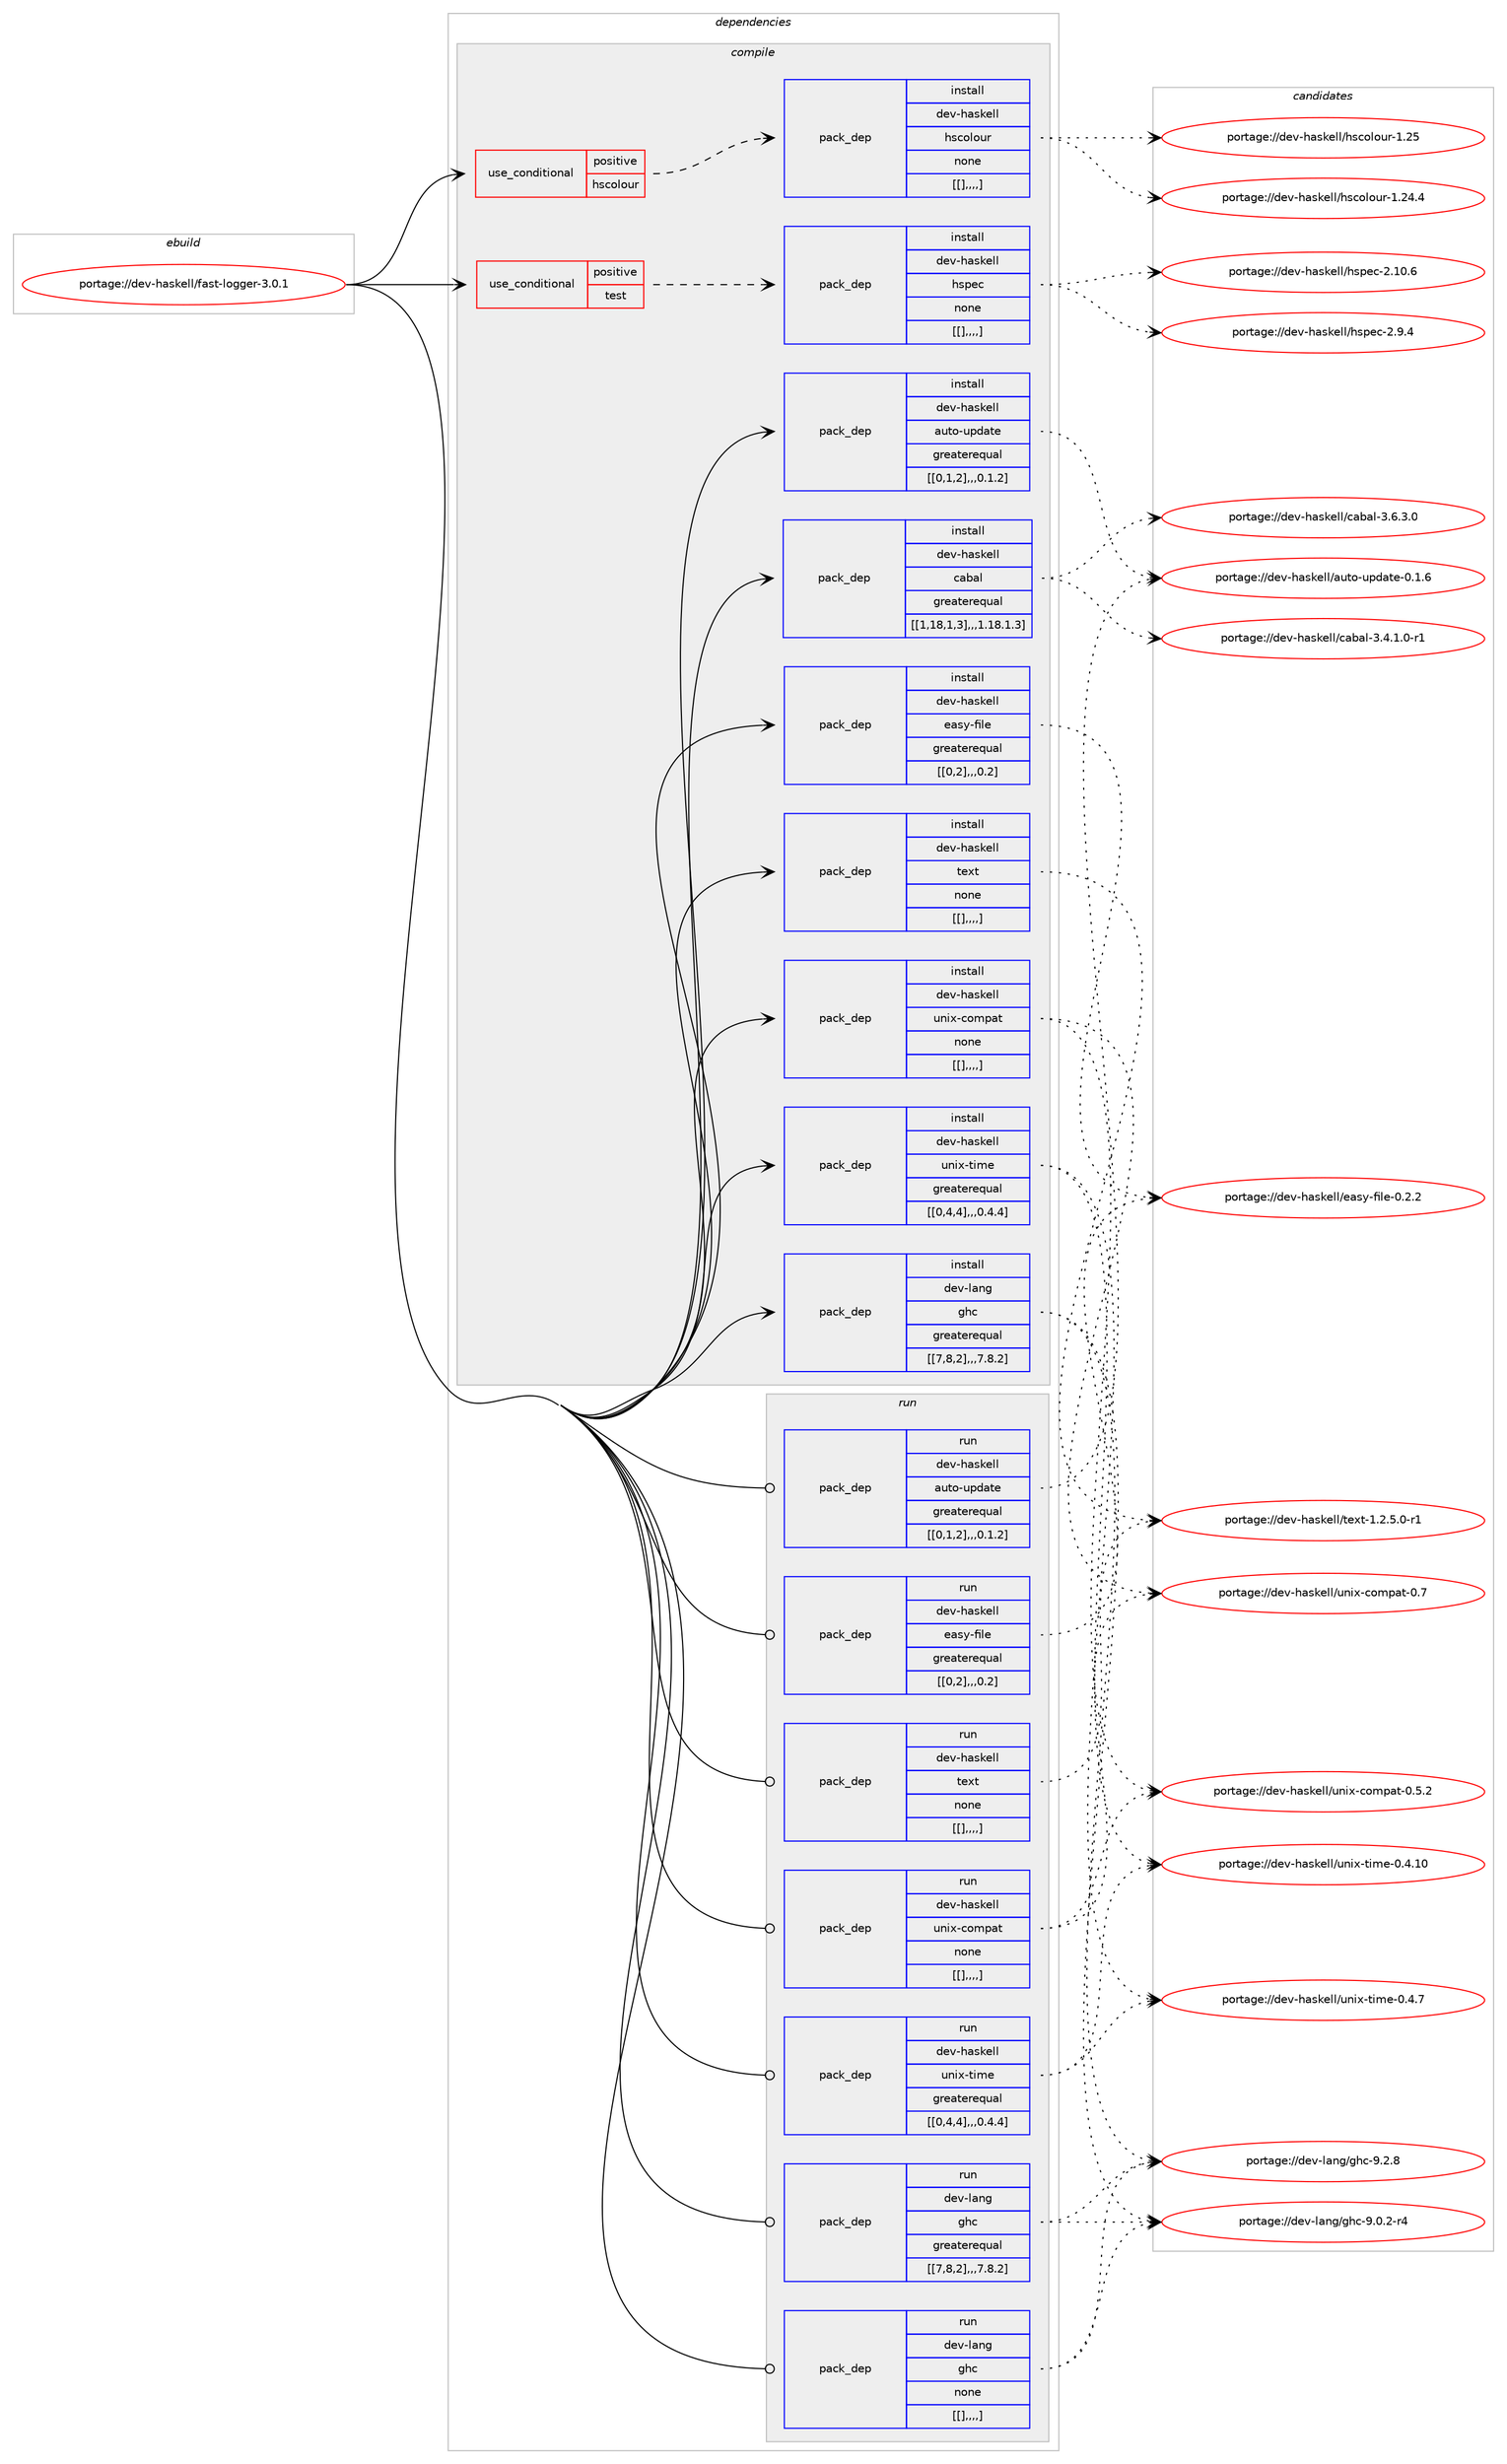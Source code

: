digraph prolog {

# *************
# Graph options
# *************

newrank=true;
concentrate=true;
compound=true;
graph [rankdir=LR,fontname=Helvetica,fontsize=10,ranksep=1.5];#, ranksep=2.5, nodesep=0.2];
edge  [arrowhead=vee];
node  [fontname=Helvetica,fontsize=10];

# **********
# The ebuild
# **********

subgraph cluster_leftcol {
color=gray;
label=<<i>ebuild</i>>;
id [label="portage://dev-haskell/fast-logger-3.0.1", color=red, width=4, href="../dev-haskell/fast-logger-3.0.1.svg"];
}

# ****************
# The dependencies
# ****************

subgraph cluster_midcol {
color=gray;
label=<<i>dependencies</i>>;
subgraph cluster_compile {
fillcolor="#eeeeee";
style=filled;
label=<<i>compile</i>>;
subgraph cond21026 {
dependency80496 [label=<<TABLE BORDER="0" CELLBORDER="1" CELLSPACING="0" CELLPADDING="4"><TR><TD ROWSPAN="3" CELLPADDING="10">use_conditional</TD></TR><TR><TD>positive</TD></TR><TR><TD>hscolour</TD></TR></TABLE>>, shape=none, color=red];
subgraph pack58501 {
dependency80497 [label=<<TABLE BORDER="0" CELLBORDER="1" CELLSPACING="0" CELLPADDING="4" WIDTH="220"><TR><TD ROWSPAN="6" CELLPADDING="30">pack_dep</TD></TR><TR><TD WIDTH="110">install</TD></TR><TR><TD>dev-haskell</TD></TR><TR><TD>hscolour</TD></TR><TR><TD>none</TD></TR><TR><TD>[[],,,,]</TD></TR></TABLE>>, shape=none, color=blue];
}
dependency80496:e -> dependency80497:w [weight=20,style="dashed",arrowhead="vee"];
}
id:e -> dependency80496:w [weight=20,style="solid",arrowhead="vee"];
subgraph cond21027 {
dependency80498 [label=<<TABLE BORDER="0" CELLBORDER="1" CELLSPACING="0" CELLPADDING="4"><TR><TD ROWSPAN="3" CELLPADDING="10">use_conditional</TD></TR><TR><TD>positive</TD></TR><TR><TD>test</TD></TR></TABLE>>, shape=none, color=red];
subgraph pack58502 {
dependency80499 [label=<<TABLE BORDER="0" CELLBORDER="1" CELLSPACING="0" CELLPADDING="4" WIDTH="220"><TR><TD ROWSPAN="6" CELLPADDING="30">pack_dep</TD></TR><TR><TD WIDTH="110">install</TD></TR><TR><TD>dev-haskell</TD></TR><TR><TD>hspec</TD></TR><TR><TD>none</TD></TR><TR><TD>[[],,,,]</TD></TR></TABLE>>, shape=none, color=blue];
}
dependency80498:e -> dependency80499:w [weight=20,style="dashed",arrowhead="vee"];
}
id:e -> dependency80498:w [weight=20,style="solid",arrowhead="vee"];
subgraph pack58503 {
dependency80500 [label=<<TABLE BORDER="0" CELLBORDER="1" CELLSPACING="0" CELLPADDING="4" WIDTH="220"><TR><TD ROWSPAN="6" CELLPADDING="30">pack_dep</TD></TR><TR><TD WIDTH="110">install</TD></TR><TR><TD>dev-haskell</TD></TR><TR><TD>auto-update</TD></TR><TR><TD>greaterequal</TD></TR><TR><TD>[[0,1,2],,,0.1.2]</TD></TR></TABLE>>, shape=none, color=blue];
}
id:e -> dependency80500:w [weight=20,style="solid",arrowhead="vee"];
subgraph pack58504 {
dependency80501 [label=<<TABLE BORDER="0" CELLBORDER="1" CELLSPACING="0" CELLPADDING="4" WIDTH="220"><TR><TD ROWSPAN="6" CELLPADDING="30">pack_dep</TD></TR><TR><TD WIDTH="110">install</TD></TR><TR><TD>dev-haskell</TD></TR><TR><TD>cabal</TD></TR><TR><TD>greaterequal</TD></TR><TR><TD>[[1,18,1,3],,,1.18.1.3]</TD></TR></TABLE>>, shape=none, color=blue];
}
id:e -> dependency80501:w [weight=20,style="solid",arrowhead="vee"];
subgraph pack58505 {
dependency80502 [label=<<TABLE BORDER="0" CELLBORDER="1" CELLSPACING="0" CELLPADDING="4" WIDTH="220"><TR><TD ROWSPAN="6" CELLPADDING="30">pack_dep</TD></TR><TR><TD WIDTH="110">install</TD></TR><TR><TD>dev-haskell</TD></TR><TR><TD>easy-file</TD></TR><TR><TD>greaterequal</TD></TR><TR><TD>[[0,2],,,0.2]</TD></TR></TABLE>>, shape=none, color=blue];
}
id:e -> dependency80502:w [weight=20,style="solid",arrowhead="vee"];
subgraph pack58506 {
dependency80503 [label=<<TABLE BORDER="0" CELLBORDER="1" CELLSPACING="0" CELLPADDING="4" WIDTH="220"><TR><TD ROWSPAN="6" CELLPADDING="30">pack_dep</TD></TR><TR><TD WIDTH="110">install</TD></TR><TR><TD>dev-haskell</TD></TR><TR><TD>text</TD></TR><TR><TD>none</TD></TR><TR><TD>[[],,,,]</TD></TR></TABLE>>, shape=none, color=blue];
}
id:e -> dependency80503:w [weight=20,style="solid",arrowhead="vee"];
subgraph pack58507 {
dependency80504 [label=<<TABLE BORDER="0" CELLBORDER="1" CELLSPACING="0" CELLPADDING="4" WIDTH="220"><TR><TD ROWSPAN="6" CELLPADDING="30">pack_dep</TD></TR><TR><TD WIDTH="110">install</TD></TR><TR><TD>dev-haskell</TD></TR><TR><TD>unix-compat</TD></TR><TR><TD>none</TD></TR><TR><TD>[[],,,,]</TD></TR></TABLE>>, shape=none, color=blue];
}
id:e -> dependency80504:w [weight=20,style="solid",arrowhead="vee"];
subgraph pack58508 {
dependency80505 [label=<<TABLE BORDER="0" CELLBORDER="1" CELLSPACING="0" CELLPADDING="4" WIDTH="220"><TR><TD ROWSPAN="6" CELLPADDING="30">pack_dep</TD></TR><TR><TD WIDTH="110">install</TD></TR><TR><TD>dev-haskell</TD></TR><TR><TD>unix-time</TD></TR><TR><TD>greaterequal</TD></TR><TR><TD>[[0,4,4],,,0.4.4]</TD></TR></TABLE>>, shape=none, color=blue];
}
id:e -> dependency80505:w [weight=20,style="solid",arrowhead="vee"];
subgraph pack58509 {
dependency80506 [label=<<TABLE BORDER="0" CELLBORDER="1" CELLSPACING="0" CELLPADDING="4" WIDTH="220"><TR><TD ROWSPAN="6" CELLPADDING="30">pack_dep</TD></TR><TR><TD WIDTH="110">install</TD></TR><TR><TD>dev-lang</TD></TR><TR><TD>ghc</TD></TR><TR><TD>greaterequal</TD></TR><TR><TD>[[7,8,2],,,7.8.2]</TD></TR></TABLE>>, shape=none, color=blue];
}
id:e -> dependency80506:w [weight=20,style="solid",arrowhead="vee"];
}
subgraph cluster_compileandrun {
fillcolor="#eeeeee";
style=filled;
label=<<i>compile and run</i>>;
}
subgraph cluster_run {
fillcolor="#eeeeee";
style=filled;
label=<<i>run</i>>;
subgraph pack58510 {
dependency80507 [label=<<TABLE BORDER="0" CELLBORDER="1" CELLSPACING="0" CELLPADDING="4" WIDTH="220"><TR><TD ROWSPAN="6" CELLPADDING="30">pack_dep</TD></TR><TR><TD WIDTH="110">run</TD></TR><TR><TD>dev-haskell</TD></TR><TR><TD>auto-update</TD></TR><TR><TD>greaterequal</TD></TR><TR><TD>[[0,1,2],,,0.1.2]</TD></TR></TABLE>>, shape=none, color=blue];
}
id:e -> dependency80507:w [weight=20,style="solid",arrowhead="odot"];
subgraph pack58511 {
dependency80508 [label=<<TABLE BORDER="0" CELLBORDER="1" CELLSPACING="0" CELLPADDING="4" WIDTH="220"><TR><TD ROWSPAN="6" CELLPADDING="30">pack_dep</TD></TR><TR><TD WIDTH="110">run</TD></TR><TR><TD>dev-haskell</TD></TR><TR><TD>easy-file</TD></TR><TR><TD>greaterequal</TD></TR><TR><TD>[[0,2],,,0.2]</TD></TR></TABLE>>, shape=none, color=blue];
}
id:e -> dependency80508:w [weight=20,style="solid",arrowhead="odot"];
subgraph pack58512 {
dependency80509 [label=<<TABLE BORDER="0" CELLBORDER="1" CELLSPACING="0" CELLPADDING="4" WIDTH="220"><TR><TD ROWSPAN="6" CELLPADDING="30">pack_dep</TD></TR><TR><TD WIDTH="110">run</TD></TR><TR><TD>dev-haskell</TD></TR><TR><TD>text</TD></TR><TR><TD>none</TD></TR><TR><TD>[[],,,,]</TD></TR></TABLE>>, shape=none, color=blue];
}
id:e -> dependency80509:w [weight=20,style="solid",arrowhead="odot"];
subgraph pack58513 {
dependency80510 [label=<<TABLE BORDER="0" CELLBORDER="1" CELLSPACING="0" CELLPADDING="4" WIDTH="220"><TR><TD ROWSPAN="6" CELLPADDING="30">pack_dep</TD></TR><TR><TD WIDTH="110">run</TD></TR><TR><TD>dev-haskell</TD></TR><TR><TD>unix-compat</TD></TR><TR><TD>none</TD></TR><TR><TD>[[],,,,]</TD></TR></TABLE>>, shape=none, color=blue];
}
id:e -> dependency80510:w [weight=20,style="solid",arrowhead="odot"];
subgraph pack58514 {
dependency80511 [label=<<TABLE BORDER="0" CELLBORDER="1" CELLSPACING="0" CELLPADDING="4" WIDTH="220"><TR><TD ROWSPAN="6" CELLPADDING="30">pack_dep</TD></TR><TR><TD WIDTH="110">run</TD></TR><TR><TD>dev-haskell</TD></TR><TR><TD>unix-time</TD></TR><TR><TD>greaterequal</TD></TR><TR><TD>[[0,4,4],,,0.4.4]</TD></TR></TABLE>>, shape=none, color=blue];
}
id:e -> dependency80511:w [weight=20,style="solid",arrowhead="odot"];
subgraph pack58515 {
dependency80512 [label=<<TABLE BORDER="0" CELLBORDER="1" CELLSPACING="0" CELLPADDING="4" WIDTH="220"><TR><TD ROWSPAN="6" CELLPADDING="30">pack_dep</TD></TR><TR><TD WIDTH="110">run</TD></TR><TR><TD>dev-lang</TD></TR><TR><TD>ghc</TD></TR><TR><TD>greaterequal</TD></TR><TR><TD>[[7,8,2],,,7.8.2]</TD></TR></TABLE>>, shape=none, color=blue];
}
id:e -> dependency80512:w [weight=20,style="solid",arrowhead="odot"];
subgraph pack58516 {
dependency80513 [label=<<TABLE BORDER="0" CELLBORDER="1" CELLSPACING="0" CELLPADDING="4" WIDTH="220"><TR><TD ROWSPAN="6" CELLPADDING="30">pack_dep</TD></TR><TR><TD WIDTH="110">run</TD></TR><TR><TD>dev-lang</TD></TR><TR><TD>ghc</TD></TR><TR><TD>none</TD></TR><TR><TD>[[],,,,]</TD></TR></TABLE>>, shape=none, color=blue];
}
id:e -> dependency80513:w [weight=20,style="solid",arrowhead="odot"];
}
}

# **************
# The candidates
# **************

subgraph cluster_choices {
rank=same;
color=gray;
label=<<i>candidates</i>>;

subgraph choice58501 {
color=black;
nodesep=1;
choice100101118451049711510710110810847104115991111081111171144549465053 [label="portage://dev-haskell/hscolour-1.25", color=red, width=4,href="../dev-haskell/hscolour-1.25.svg"];
choice1001011184510497115107101108108471041159911110811111711445494650524652 [label="portage://dev-haskell/hscolour-1.24.4", color=red, width=4,href="../dev-haskell/hscolour-1.24.4.svg"];
dependency80497:e -> choice100101118451049711510710110810847104115991111081111171144549465053:w [style=dotted,weight="100"];
dependency80497:e -> choice1001011184510497115107101108108471041159911110811111711445494650524652:w [style=dotted,weight="100"];
}
subgraph choice58502 {
color=black;
nodesep=1;
choice1001011184510497115107101108108471041151121019945504649484654 [label="portage://dev-haskell/hspec-2.10.6", color=red, width=4,href="../dev-haskell/hspec-2.10.6.svg"];
choice10010111845104971151071011081084710411511210199455046574652 [label="portage://dev-haskell/hspec-2.9.4", color=red, width=4,href="../dev-haskell/hspec-2.9.4.svg"];
dependency80499:e -> choice1001011184510497115107101108108471041151121019945504649484654:w [style=dotted,weight="100"];
dependency80499:e -> choice10010111845104971151071011081084710411511210199455046574652:w [style=dotted,weight="100"];
}
subgraph choice58503 {
color=black;
nodesep=1;
choice100101118451049711510710110810847971171161114511711210097116101454846494654 [label="portage://dev-haskell/auto-update-0.1.6", color=red, width=4,href="../dev-haskell/auto-update-0.1.6.svg"];
dependency80500:e -> choice100101118451049711510710110810847971171161114511711210097116101454846494654:w [style=dotted,weight="100"];
}
subgraph choice58504 {
color=black;
nodesep=1;
choice100101118451049711510710110810847999798971084551465446514648 [label="portage://dev-haskell/cabal-3.6.3.0", color=red, width=4,href="../dev-haskell/cabal-3.6.3.0.svg"];
choice1001011184510497115107101108108479997989710845514652464946484511449 [label="portage://dev-haskell/cabal-3.4.1.0-r1", color=red, width=4,href="../dev-haskell/cabal-3.4.1.0-r1.svg"];
dependency80501:e -> choice100101118451049711510710110810847999798971084551465446514648:w [style=dotted,weight="100"];
dependency80501:e -> choice1001011184510497115107101108108479997989710845514652464946484511449:w [style=dotted,weight="100"];
}
subgraph choice58505 {
color=black;
nodesep=1;
choice1001011184510497115107101108108471019711512145102105108101454846504650 [label="portage://dev-haskell/easy-file-0.2.2", color=red, width=4,href="../dev-haskell/easy-file-0.2.2.svg"];
dependency80502:e -> choice1001011184510497115107101108108471019711512145102105108101454846504650:w [style=dotted,weight="100"];
}
subgraph choice58506 {
color=black;
nodesep=1;
choice10010111845104971151071011081084711610112011645494650465346484511449 [label="portage://dev-haskell/text-1.2.5.0-r1", color=red, width=4,href="../dev-haskell/text-1.2.5.0-r1.svg"];
dependency80503:e -> choice10010111845104971151071011081084711610112011645494650465346484511449:w [style=dotted,weight="100"];
}
subgraph choice58507 {
color=black;
nodesep=1;
choice10010111845104971151071011081084711711010512045991111091129711645484655 [label="portage://dev-haskell/unix-compat-0.7", color=red, width=4,href="../dev-haskell/unix-compat-0.7.svg"];
choice100101118451049711510710110810847117110105120459911110911297116454846534650 [label="portage://dev-haskell/unix-compat-0.5.2", color=red, width=4,href="../dev-haskell/unix-compat-0.5.2.svg"];
dependency80504:e -> choice10010111845104971151071011081084711711010512045991111091129711645484655:w [style=dotted,weight="100"];
dependency80504:e -> choice100101118451049711510710110810847117110105120459911110911297116454846534650:w [style=dotted,weight="100"];
}
subgraph choice58508 {
color=black;
nodesep=1;
choice1001011184510497115107101108108471171101051204511610510910145484652464948 [label="portage://dev-haskell/unix-time-0.4.10", color=red, width=4,href="../dev-haskell/unix-time-0.4.10.svg"];
choice10010111845104971151071011081084711711010512045116105109101454846524655 [label="portage://dev-haskell/unix-time-0.4.7", color=red, width=4,href="../dev-haskell/unix-time-0.4.7.svg"];
dependency80505:e -> choice1001011184510497115107101108108471171101051204511610510910145484652464948:w [style=dotted,weight="100"];
dependency80505:e -> choice10010111845104971151071011081084711711010512045116105109101454846524655:w [style=dotted,weight="100"];
}
subgraph choice58509 {
color=black;
nodesep=1;
choice10010111845108971101034710310499455746504656 [label="portage://dev-lang/ghc-9.2.8", color=red, width=4,href="../dev-lang/ghc-9.2.8.svg"];
choice100101118451089711010347103104994557464846504511452 [label="portage://dev-lang/ghc-9.0.2-r4", color=red, width=4,href="../dev-lang/ghc-9.0.2-r4.svg"];
dependency80506:e -> choice10010111845108971101034710310499455746504656:w [style=dotted,weight="100"];
dependency80506:e -> choice100101118451089711010347103104994557464846504511452:w [style=dotted,weight="100"];
}
subgraph choice58510 {
color=black;
nodesep=1;
choice100101118451049711510710110810847971171161114511711210097116101454846494654 [label="portage://dev-haskell/auto-update-0.1.6", color=red, width=4,href="../dev-haskell/auto-update-0.1.6.svg"];
dependency80507:e -> choice100101118451049711510710110810847971171161114511711210097116101454846494654:w [style=dotted,weight="100"];
}
subgraph choice58511 {
color=black;
nodesep=1;
choice1001011184510497115107101108108471019711512145102105108101454846504650 [label="portage://dev-haskell/easy-file-0.2.2", color=red, width=4,href="../dev-haskell/easy-file-0.2.2.svg"];
dependency80508:e -> choice1001011184510497115107101108108471019711512145102105108101454846504650:w [style=dotted,weight="100"];
}
subgraph choice58512 {
color=black;
nodesep=1;
choice10010111845104971151071011081084711610112011645494650465346484511449 [label="portage://dev-haskell/text-1.2.5.0-r1", color=red, width=4,href="../dev-haskell/text-1.2.5.0-r1.svg"];
dependency80509:e -> choice10010111845104971151071011081084711610112011645494650465346484511449:w [style=dotted,weight="100"];
}
subgraph choice58513 {
color=black;
nodesep=1;
choice10010111845104971151071011081084711711010512045991111091129711645484655 [label="portage://dev-haskell/unix-compat-0.7", color=red, width=4,href="../dev-haskell/unix-compat-0.7.svg"];
choice100101118451049711510710110810847117110105120459911110911297116454846534650 [label="portage://dev-haskell/unix-compat-0.5.2", color=red, width=4,href="../dev-haskell/unix-compat-0.5.2.svg"];
dependency80510:e -> choice10010111845104971151071011081084711711010512045991111091129711645484655:w [style=dotted,weight="100"];
dependency80510:e -> choice100101118451049711510710110810847117110105120459911110911297116454846534650:w [style=dotted,weight="100"];
}
subgraph choice58514 {
color=black;
nodesep=1;
choice1001011184510497115107101108108471171101051204511610510910145484652464948 [label="portage://dev-haskell/unix-time-0.4.10", color=red, width=4,href="../dev-haskell/unix-time-0.4.10.svg"];
choice10010111845104971151071011081084711711010512045116105109101454846524655 [label="portage://dev-haskell/unix-time-0.4.7", color=red, width=4,href="../dev-haskell/unix-time-0.4.7.svg"];
dependency80511:e -> choice1001011184510497115107101108108471171101051204511610510910145484652464948:w [style=dotted,weight="100"];
dependency80511:e -> choice10010111845104971151071011081084711711010512045116105109101454846524655:w [style=dotted,weight="100"];
}
subgraph choice58515 {
color=black;
nodesep=1;
choice10010111845108971101034710310499455746504656 [label="portage://dev-lang/ghc-9.2.8", color=red, width=4,href="../dev-lang/ghc-9.2.8.svg"];
choice100101118451089711010347103104994557464846504511452 [label="portage://dev-lang/ghc-9.0.2-r4", color=red, width=4,href="../dev-lang/ghc-9.0.2-r4.svg"];
dependency80512:e -> choice10010111845108971101034710310499455746504656:w [style=dotted,weight="100"];
dependency80512:e -> choice100101118451089711010347103104994557464846504511452:w [style=dotted,weight="100"];
}
subgraph choice58516 {
color=black;
nodesep=1;
choice10010111845108971101034710310499455746504656 [label="portage://dev-lang/ghc-9.2.8", color=red, width=4,href="../dev-lang/ghc-9.2.8.svg"];
choice100101118451089711010347103104994557464846504511452 [label="portage://dev-lang/ghc-9.0.2-r4", color=red, width=4,href="../dev-lang/ghc-9.0.2-r4.svg"];
dependency80513:e -> choice10010111845108971101034710310499455746504656:w [style=dotted,weight="100"];
dependency80513:e -> choice100101118451089711010347103104994557464846504511452:w [style=dotted,weight="100"];
}
}

}
